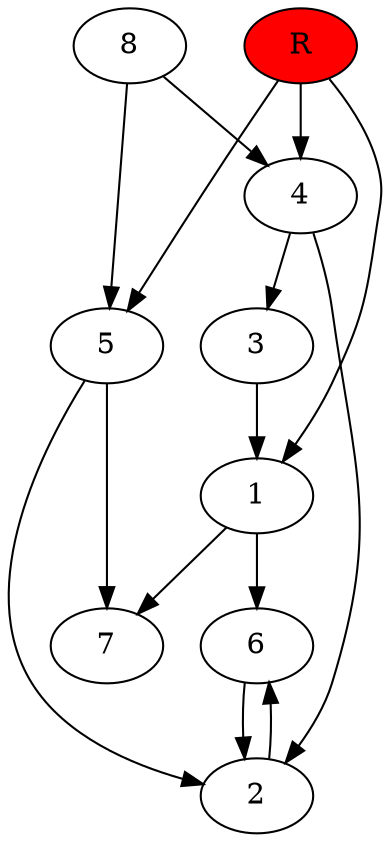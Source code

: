 digraph prb5361 {
	1
	2
	3
	4
	5
	6
	7
	8
	R [fillcolor="#ff0000" style=filled]
	1 -> 6
	1 -> 7
	2 -> 6
	3 -> 1
	4 -> 2
	4 -> 3
	5 -> 2
	5 -> 7
	6 -> 2
	8 -> 4
	8 -> 5
	R -> 1
	R -> 4
	R -> 5
}
